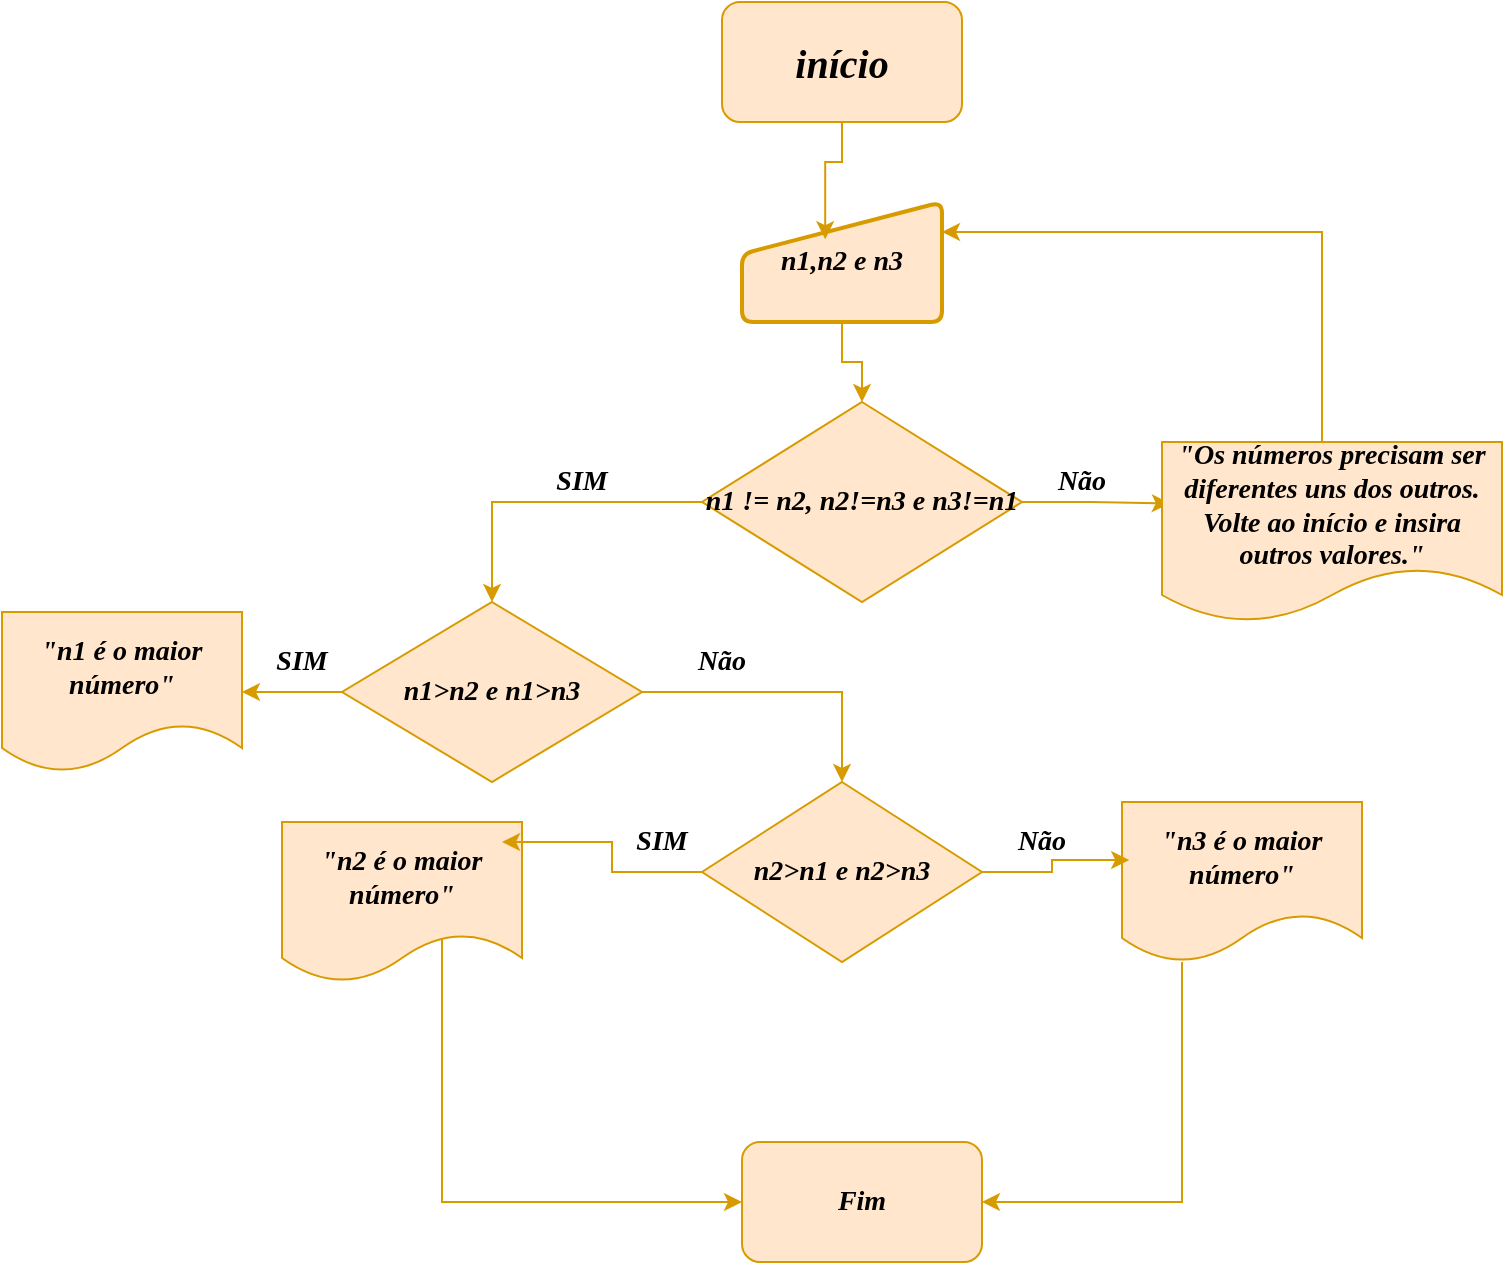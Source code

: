 <mxfile version="25.0.2">
  <diagram name="Página-1" id="dpYnjIDbRJsrkRWt4Lvu">
    <mxGraphModel dx="961" dy="614" grid="1" gridSize="10" guides="1" tooltips="1" connect="1" arrows="1" fold="1" page="1" pageScale="1" pageWidth="827" pageHeight="1169" background="none" math="0" shadow="0">
      <root>
        <mxCell id="0" />
        <mxCell id="1" parent="0" />
        <mxCell id="_otUCf29ujNqy3i6-2pj-1" value="início" style="rounded=1;whiteSpace=wrap;html=1;fontSize=20;fontFamily=Tahoma;fontStyle=3;fillColor=#ffe6cc;strokeColor=#d79b00;" vertex="1" parent="1">
          <mxGeometry x="370" y="50" width="120" height="60" as="geometry" />
        </mxCell>
        <mxCell id="_otUCf29ujNqy3i6-2pj-5" style="edgeStyle=orthogonalEdgeStyle;rounded=0;orthogonalLoop=1;jettySize=auto;html=1;fontSize=14;fontStyle=3;fontFamily=Tahoma;fillColor=#ffe6cc;strokeColor=#d79b00;" edge="1" parent="1" source="_otUCf29ujNqy3i6-2pj-2" target="_otUCf29ujNqy3i6-2pj-3">
          <mxGeometry relative="1" as="geometry" />
        </mxCell>
        <mxCell id="_otUCf29ujNqy3i6-2pj-2" value="n1,n2 e n3" style="html=1;strokeWidth=2;shape=manualInput;whiteSpace=wrap;rounded=1;size=26;arcSize=11;fontSize=14;fontStyle=3;fontFamily=Tahoma;fillColor=#ffe6cc;strokeColor=#d79b00;" vertex="1" parent="1">
          <mxGeometry x="380" y="150" width="100" height="60" as="geometry" />
        </mxCell>
        <mxCell id="_otUCf29ujNqy3i6-2pj-6" style="edgeStyle=orthogonalEdgeStyle;rounded=0;orthogonalLoop=1;jettySize=auto;html=1;entryX=0.023;entryY=0.342;entryDx=0;entryDy=0;entryPerimeter=0;fontSize=14;fontStyle=3;fontFamily=Tahoma;fillColor=#ffe6cc;strokeColor=#d79b00;" edge="1" parent="1" source="_otUCf29ujNqy3i6-2pj-3" target="_otUCf29ujNqy3i6-2pj-7">
          <mxGeometry relative="1" as="geometry">
            <mxPoint x="590" y="300" as="targetPoint" />
          </mxGeometry>
        </mxCell>
        <mxCell id="_otUCf29ujNqy3i6-2pj-10" style="edgeStyle=orthogonalEdgeStyle;rounded=0;orthogonalLoop=1;jettySize=auto;html=1;entryX=0.5;entryY=0;entryDx=0;entryDy=0;fontSize=14;fontStyle=3;fontFamily=Tahoma;fillColor=#ffe6cc;strokeColor=#d79b00;" edge="1" parent="1" source="_otUCf29ujNqy3i6-2pj-3" target="_otUCf29ujNqy3i6-2pj-9">
          <mxGeometry relative="1" as="geometry" />
        </mxCell>
        <mxCell id="_otUCf29ujNqy3i6-2pj-3" value="n1 != n2, n2!=n3 e n3!=n1" style="rhombus;whiteSpace=wrap;html=1;fontSize=14;fontStyle=3;fontFamily=Tahoma;fillColor=#ffe6cc;strokeColor=#d79b00;" vertex="1" parent="1">
          <mxGeometry x="360" y="250" width="160" height="100" as="geometry" />
        </mxCell>
        <mxCell id="_otUCf29ujNqy3i6-2pj-4" style="edgeStyle=orthogonalEdgeStyle;rounded=0;orthogonalLoop=1;jettySize=auto;html=1;entryX=0.416;entryY=0.31;entryDx=0;entryDy=0;entryPerimeter=0;fontSize=14;fontStyle=3;fontFamily=Tahoma;fillColor=#ffe6cc;strokeColor=#d79b00;" edge="1" parent="1" source="_otUCf29ujNqy3i6-2pj-1" target="_otUCf29ujNqy3i6-2pj-2">
          <mxGeometry relative="1" as="geometry" />
        </mxCell>
        <mxCell id="_otUCf29ujNqy3i6-2pj-25" style="edgeStyle=orthogonalEdgeStyle;rounded=0;orthogonalLoop=1;jettySize=auto;html=1;entryX=1;entryY=0.25;entryDx=0;entryDy=0;fontSize=14;fontStyle=3;fontFamily=Tahoma;fillColor=#ffe6cc;strokeColor=#d79b00;" edge="1" parent="1" source="_otUCf29ujNqy3i6-2pj-7" target="_otUCf29ujNqy3i6-2pj-2">
          <mxGeometry relative="1" as="geometry">
            <Array as="points">
              <mxPoint x="670" y="165" />
            </Array>
          </mxGeometry>
        </mxCell>
        <mxCell id="_otUCf29ujNqy3i6-2pj-7" value="&quot;Os números precisam ser diferentes uns dos outros. Volte ao início e insira outros valores.&quot;" style="shape=document;whiteSpace=wrap;html=1;boundedLbl=1;fontSize=14;fontStyle=3;fontFamily=Tahoma;fillColor=#ffe6cc;strokeColor=#d79b00;" vertex="1" parent="1">
          <mxGeometry x="590" y="270" width="170" height="90" as="geometry" />
        </mxCell>
        <mxCell id="_otUCf29ujNqy3i6-2pj-13" style="edgeStyle=orthogonalEdgeStyle;rounded=0;orthogonalLoop=1;jettySize=auto;html=1;fontSize=14;fontStyle=3;fontFamily=Tahoma;fillColor=#ffe6cc;strokeColor=#d79b00;" edge="1" parent="1" source="_otUCf29ujNqy3i6-2pj-9" target="_otUCf29ujNqy3i6-2pj-11">
          <mxGeometry relative="1" as="geometry" />
        </mxCell>
        <mxCell id="_otUCf29ujNqy3i6-2pj-14" style="edgeStyle=orthogonalEdgeStyle;rounded=0;orthogonalLoop=1;jettySize=auto;html=1;entryX=0.5;entryY=0;entryDx=0;entryDy=0;fontSize=14;fontStyle=3;fontFamily=Tahoma;fillColor=#ffe6cc;strokeColor=#d79b00;" edge="1" parent="1" source="_otUCf29ujNqy3i6-2pj-9" target="_otUCf29ujNqy3i6-2pj-12">
          <mxGeometry relative="1" as="geometry" />
        </mxCell>
        <mxCell id="_otUCf29ujNqy3i6-2pj-9" value="n1&amp;gt;n2 e n1&amp;gt;n3" style="rhombus;whiteSpace=wrap;html=1;fontSize=14;fontStyle=3;fontFamily=Tahoma;fillColor=#ffe6cc;strokeColor=#d79b00;" vertex="1" parent="1">
          <mxGeometry x="180" y="350" width="150" height="90" as="geometry" />
        </mxCell>
        <mxCell id="_otUCf29ujNqy3i6-2pj-11" value="&quot;n1 é o maior número&quot;" style="shape=document;whiteSpace=wrap;html=1;boundedLbl=1;fontSize=14;fontStyle=3;fontFamily=Tahoma;fillColor=#ffe6cc;strokeColor=#d79b00;" vertex="1" parent="1">
          <mxGeometry x="10" y="355" width="120" height="80" as="geometry" />
        </mxCell>
        <mxCell id="_otUCf29ujNqy3i6-2pj-12" value="n2&amp;gt;n1 e n2&amp;gt;n3" style="rhombus;whiteSpace=wrap;html=1;fontSize=14;fontStyle=3;fontFamily=Tahoma;fillColor=#ffe6cc;strokeColor=#d79b00;" vertex="1" parent="1">
          <mxGeometry x="360" y="440" width="140" height="90" as="geometry" />
        </mxCell>
        <mxCell id="_otUCf29ujNqy3i6-2pj-23" style="edgeStyle=orthogonalEdgeStyle;rounded=0;orthogonalLoop=1;jettySize=auto;html=1;entryX=0;entryY=0.5;entryDx=0;entryDy=0;exitX=0.63;exitY=0.708;exitDx=0;exitDy=0;exitPerimeter=0;fontSize=14;fontStyle=3;fontFamily=Tahoma;fillColor=#ffe6cc;strokeColor=#d79b00;" edge="1" parent="1" source="_otUCf29ujNqy3i6-2pj-15" target="_otUCf29ujNqy3i6-2pj-20">
          <mxGeometry relative="1" as="geometry">
            <mxPoint x="230" y="530" as="sourcePoint" />
            <Array as="points">
              <mxPoint x="230" y="517" />
              <mxPoint x="230" y="650" />
            </Array>
          </mxGeometry>
        </mxCell>
        <mxCell id="_otUCf29ujNqy3i6-2pj-15" value="&quot;n2 é o maior número&quot;" style="shape=document;whiteSpace=wrap;html=1;boundedLbl=1;fontSize=14;fontStyle=3;fontFamily=Tahoma;fillColor=#ffe6cc;strokeColor=#d79b00;" vertex="1" parent="1">
          <mxGeometry x="150" y="460" width="120" height="80" as="geometry" />
        </mxCell>
        <mxCell id="_otUCf29ujNqy3i6-2pj-16" style="edgeStyle=orthogonalEdgeStyle;rounded=0;orthogonalLoop=1;jettySize=auto;html=1;entryX=0.917;entryY=0.125;entryDx=0;entryDy=0;entryPerimeter=0;fontSize=14;fontStyle=3;fontFamily=Tahoma;fillColor=#ffe6cc;strokeColor=#d79b00;" edge="1" parent="1" source="_otUCf29ujNqy3i6-2pj-12" target="_otUCf29ujNqy3i6-2pj-15">
          <mxGeometry relative="1" as="geometry" />
        </mxCell>
        <mxCell id="_otUCf29ujNqy3i6-2pj-24" style="edgeStyle=orthogonalEdgeStyle;rounded=0;orthogonalLoop=1;jettySize=auto;html=1;fontSize=14;fontStyle=3;fontFamily=Tahoma;fillColor=#ffe6cc;strokeColor=#d79b00;" edge="1" parent="1" source="_otUCf29ujNqy3i6-2pj-18" target="_otUCf29ujNqy3i6-2pj-20">
          <mxGeometry relative="1" as="geometry">
            <Array as="points">
              <mxPoint x="600" y="650" />
            </Array>
          </mxGeometry>
        </mxCell>
        <mxCell id="_otUCf29ujNqy3i6-2pj-18" value="&quot;n3 é o maior número&quot;" style="shape=document;whiteSpace=wrap;html=1;boundedLbl=1;fontSize=14;fontStyle=3;fontFamily=Tahoma;fillColor=#ffe6cc;strokeColor=#d79b00;" vertex="1" parent="1">
          <mxGeometry x="570" y="450" width="120" height="80" as="geometry" />
        </mxCell>
        <mxCell id="_otUCf29ujNqy3i6-2pj-19" style="edgeStyle=orthogonalEdgeStyle;rounded=0;orthogonalLoop=1;jettySize=auto;html=1;entryX=0.03;entryY=0.363;entryDx=0;entryDy=0;entryPerimeter=0;fontSize=14;fontStyle=3;fontFamily=Tahoma;fillColor=#ffe6cc;strokeColor=#d79b00;" edge="1" parent="1" source="_otUCf29ujNqy3i6-2pj-12" target="_otUCf29ujNqy3i6-2pj-18">
          <mxGeometry relative="1" as="geometry" />
        </mxCell>
        <mxCell id="_otUCf29ujNqy3i6-2pj-20" value="Fim" style="rounded=1;whiteSpace=wrap;html=1;fontSize=14;fontStyle=3;fontFamily=Tahoma;fillColor=#ffe6cc;strokeColor=#d79b00;" vertex="1" parent="1">
          <mxGeometry x="380" y="620" width="120" height="60" as="geometry" />
        </mxCell>
        <mxCell id="_otUCf29ujNqy3i6-2pj-26" value="SIM" style="text;html=1;align=center;verticalAlign=middle;whiteSpace=wrap;rounded=0;fontSize=14;fontStyle=3;fontFamily=Tahoma;fillColor=#ffe6cc;strokeColor=#d79b00;" vertex="1" parent="1">
          <mxGeometry x="270" y="290" width="60" as="geometry" />
        </mxCell>
        <mxCell id="_otUCf29ujNqy3i6-2pj-27" value="Não" style="text;html=1;align=center;verticalAlign=middle;whiteSpace=wrap;rounded=0;fontSize=14;fontStyle=3;fontFamily=Tahoma;fillColor=#ffe6cc;strokeColor=#d79b00;" vertex="1" parent="1">
          <mxGeometry x="520" y="290" width="60" as="geometry" />
        </mxCell>
        <mxCell id="_otUCf29ujNqy3i6-2pj-29" value="SIM" style="text;html=1;align=center;verticalAlign=middle;whiteSpace=wrap;rounded=0;fontSize=14;fontStyle=3;fontFamily=Tahoma;fillColor=#ffe6cc;strokeColor=#d79b00;" vertex="1" parent="1">
          <mxGeometry x="320" y="470" width="40" as="geometry" />
        </mxCell>
        <mxCell id="_otUCf29ujNqy3i6-2pj-30" value="Não" style="text;html=1;align=center;verticalAlign=middle;whiteSpace=wrap;rounded=0;fontSize=14;fontStyle=3;fontFamily=Tahoma;fillColor=#ffe6cc;strokeColor=#d79b00;" vertex="1" parent="1">
          <mxGeometry x="340" y="380" width="60" as="geometry" />
        </mxCell>
        <mxCell id="_otUCf29ujNqy3i6-2pj-31" value="Não" style="text;html=1;align=center;verticalAlign=middle;whiteSpace=wrap;rounded=0;fontSize=14;fontStyle=3;fontFamily=Tahoma;fillColor=#ffe6cc;strokeColor=#d79b00;" vertex="1" parent="1">
          <mxGeometry x="510" y="470" width="40" as="geometry" />
        </mxCell>
        <mxCell id="_otUCf29ujNqy3i6-2pj-35" value="SIM" style="text;html=1;align=center;verticalAlign=middle;whiteSpace=wrap;rounded=0;fontSize=14;fontStyle=3;fontFamily=Tahoma;fillColor=#ffe6cc;strokeColor=#d79b00;" vertex="1" parent="1">
          <mxGeometry x="130" y="380" width="60" as="geometry" />
        </mxCell>
      </root>
    </mxGraphModel>
  </diagram>
</mxfile>

